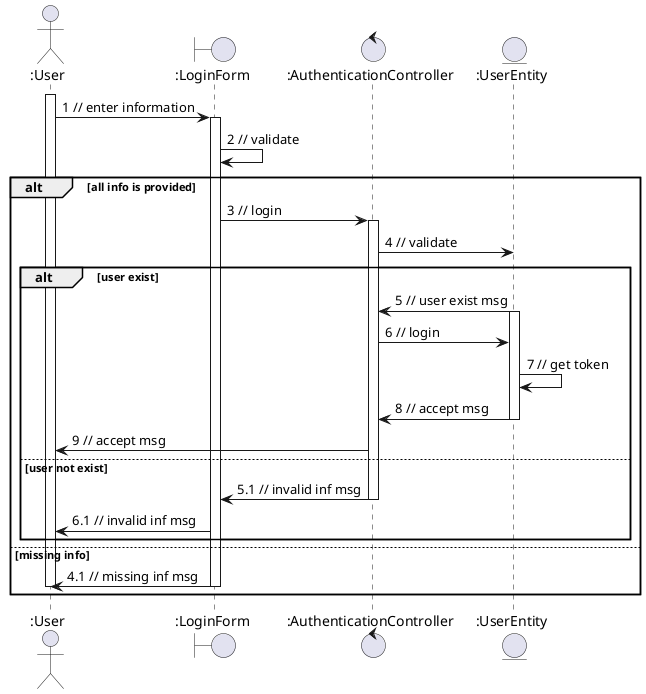 @startuml
actor ":User"
boundary ":LoginForm"
control ":AuthenticationController"
entity ":UserEntity"
activate ":User"
":User" -> ":LoginForm" : 1 // enter information
activate ":LoginForm"
":LoginForm" -> ":LoginForm" : 2 // validate
alt all info is provided

":LoginForm" -> ":AuthenticationController" : 3 // login
activate ":AuthenticationController"
":AuthenticationController" -> ":UserEntity" : 4 // validate

alt user exist

":UserEntity" -> ":AuthenticationController" : 5 // user exist msg
activate ":UserEntity"
":AuthenticationController" -> ":UserEntity" : 6 // login

":UserEntity" -> ":UserEntity" : 7 // get token
":UserEntity" -> ":AuthenticationController" : 8 // accept msg
deactivate ":UserEntity"
":AuthenticationController" -> ":User" : 9 // accept msg

else user not exist

":AuthenticationController" -> ":LoginForm" : 5.1 // invalid inf msg
deactivate ":AuthenticationController"
":LoginForm" -> ":User" : 6.1 // invalid inf msg

end

else missing info

":LoginForm" -> ":User" : 4.1 // missing inf msg
deactivate ":LoginForm"
deactivate ":User"
end
@enduml